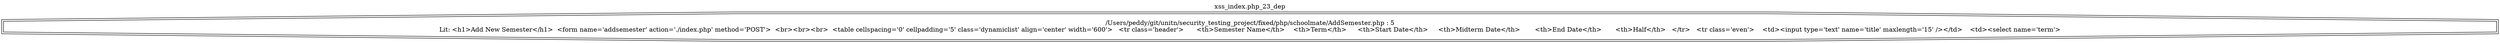 digraph cfg {
  label="xss_index.php_23_dep";
  labelloc=t;
  n1 [shape=doubleoctagon, label="/Users/peddy/git/unitn/security_testing_project/fixed/php/schoolmate/AddSemester.php : 5\nLit: <h1>Add New Semester</h1>  <form name='addsemester' action='./index.php' method='POST'>  <br><br><br>  <table cellspacing='0' cellpadding='5' class='dynamiclist' align='center' width='600'>   <tr class='header'>	<th>Semester Name</th>	<th>Term</th>	<th>Start Date</th>	<th>Midterm Date</th>	<th>End Date</th>	<th>Half</th>   </tr>   <tr class='even'>    <td><input type='text' name='title' maxlength='15' /></td>	<td><select name='term'>\n"];
}
